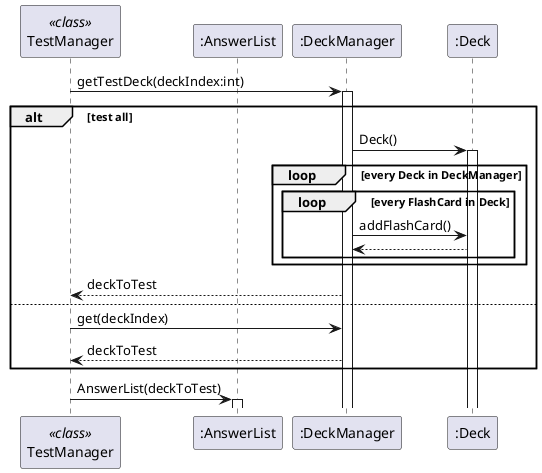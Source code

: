@startuml
participant "TestManager" as TestManager << class >>
participant ":AnswerList" as AnswerList
participant ":DeckManager" as DeckManager
participant ":Deck" as Deck

TestManager -> DeckManager : getTestDeck(deckIndex:int)
activate DeckManager

alt test all
DeckManager -> Deck : Deck()
activate Deck
loop every Deck in DeckManager
loop every FlashCard in Deck
DeckManager -> Deck : addFlashCard()
Deck --> DeckManager
end
end
DeckManager --> TestManager : deckToTest

else
TestManager -> DeckManager : get(deckIndex)
DeckManager --> TestManager : deckToTest
end

TestManager -> AnswerList : AnswerList(deckToTest)
activate AnswerList
@enduml